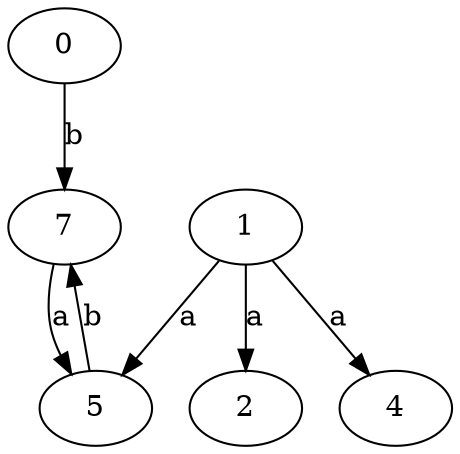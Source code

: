 strict digraph  {
0;
2;
4;
5;
1;
7;
0 -> 7  [label=b];
5 -> 7  [label=b];
1 -> 2  [label=a];
1 -> 4  [label=a];
1 -> 5  [label=a];
7 -> 5  [label=a];
}
